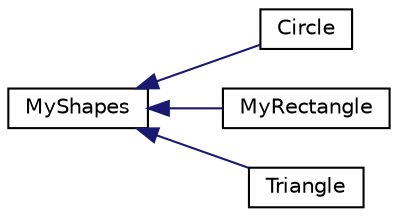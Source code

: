 digraph "Graphical Class Hierarchy"
{
  edge [fontname="Helvetica",fontsize="10",labelfontname="Helvetica",labelfontsize="10"];
  node [fontname="Helvetica",fontsize="10",shape=record];
  rankdir="LR";
  Node0 [label="MyShapes",height=0.2,width=0.4,color="black", fillcolor="white", style="filled",URL="$classMyShapes.html"];
  Node0 -> Node1 [dir="back",color="midnightblue",fontsize="10",style="solid",fontname="Helvetica"];
  Node1 [label="Circle",height=0.2,width=0.4,color="black", fillcolor="white", style="filled",URL="$classCircle.html"];
  Node0 -> Node2 [dir="back",color="midnightblue",fontsize="10",style="solid",fontname="Helvetica"];
  Node2 [label="MyRectangle",height=0.2,width=0.4,color="black", fillcolor="white", style="filled",URL="$classMyRectangle.html"];
  Node0 -> Node3 [dir="back",color="midnightblue",fontsize="10",style="solid",fontname="Helvetica"];
  Node3 [label="Triangle",height=0.2,width=0.4,color="black", fillcolor="white", style="filled",URL="$classTriangle.html"];
}

